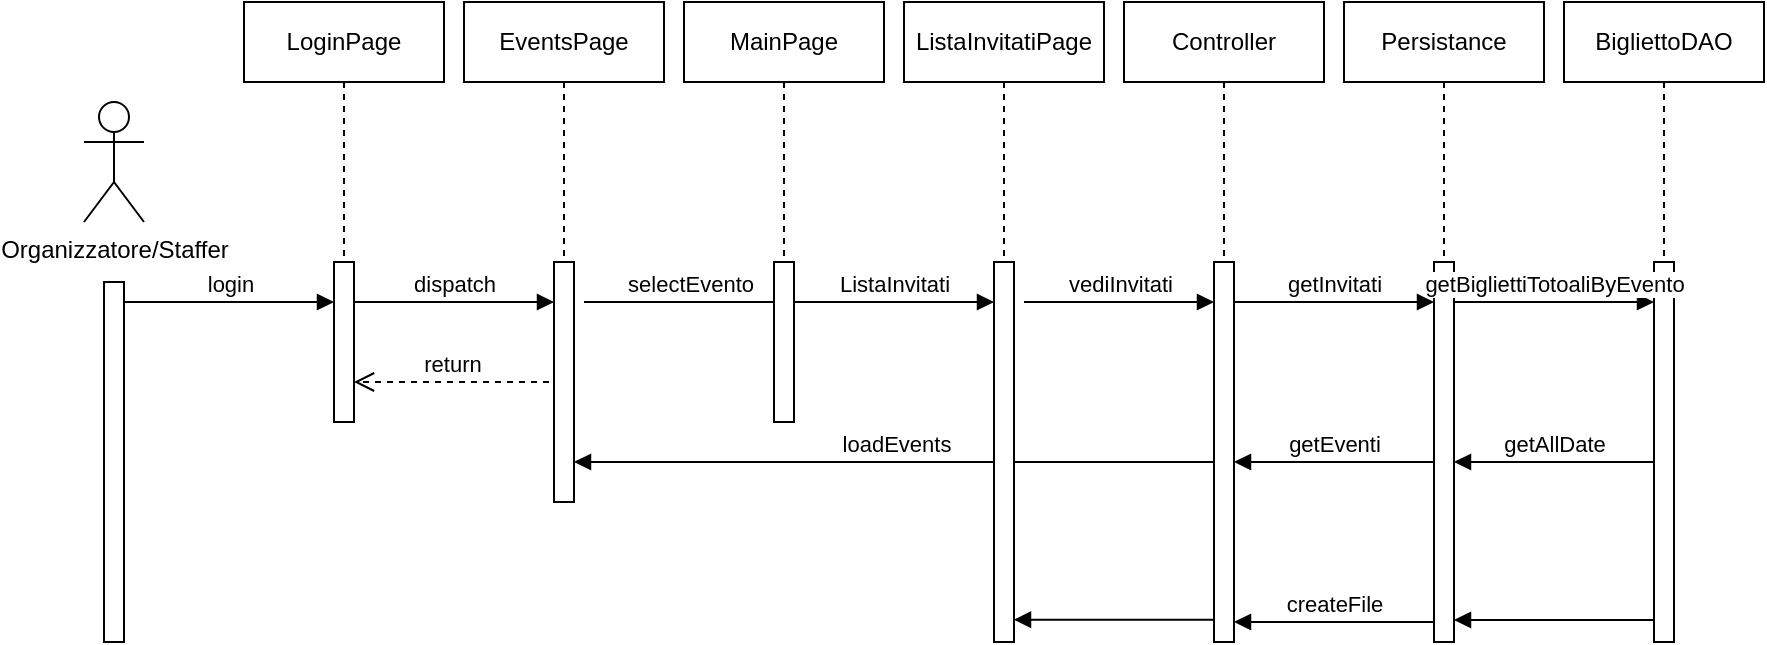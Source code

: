 <mxfile version="26.0.16">
  <diagram name="Page-1" id="dv8QGdE3J-8BADLiGwRu">
    <mxGraphModel dx="1674" dy="836" grid="1" gridSize="10" guides="1" tooltips="1" connect="1" arrows="1" fold="1" page="1" pageScale="1" pageWidth="1169" pageHeight="827" math="0" shadow="0">
      <root>
        <mxCell id="0" />
        <mxCell id="1" parent="0" />
        <mxCell id="JTSMJ9_ZXqZeZY2RIDfX-1" value="Organizzatore/Staffer" style="shape=umlActor;verticalLabelPosition=bottom;verticalAlign=top;html=1;" parent="1" vertex="1">
          <mxGeometry x="80" y="90" width="30" height="60" as="geometry" />
        </mxCell>
        <mxCell id="JTSMJ9_ZXqZeZY2RIDfX-2" value="" style="html=1;points=[[0,0,0,0,5],[0,1,0,0,-5],[1,0,0,0,5],[1,1,0,0,-5]];perimeter=orthogonalPerimeter;outlineConnect=0;targetShapes=umlLifeline;portConstraint=eastwest;newEdgeStyle={&quot;curved&quot;:0,&quot;rounded&quot;:0};" parent="1" vertex="1">
          <mxGeometry x="90" y="180" width="10" height="180" as="geometry" />
        </mxCell>
        <mxCell id="JTSMJ9_ZXqZeZY2RIDfX-3" value="login" style="html=1;verticalAlign=bottom;endArrow=block;edgeStyle=elbowEdgeStyle;elbow=vertical;curved=0;rounded=0;" parent="1" edge="1">
          <mxGeometry x="-0.003" relative="1" as="geometry">
            <mxPoint x="100" y="190" as="sourcePoint" />
            <Array as="points">
              <mxPoint x="185" y="190" />
            </Array>
            <mxPoint x="205" y="190" as="targetPoint" />
            <mxPoint as="offset" />
          </mxGeometry>
        </mxCell>
        <mxCell id="JTSMJ9_ZXqZeZY2RIDfX-4" value="" style="group" parent="1" vertex="1" connectable="0">
          <mxGeometry x="160" y="40" width="100" height="210" as="geometry" />
        </mxCell>
        <mxCell id="JTSMJ9_ZXqZeZY2RIDfX-5" value="LoginPage" style="shape=umlLifeline;perimeter=lifelinePerimeter;whiteSpace=wrap;html=1;container=0;dropTarget=0;collapsible=0;recursiveResize=0;outlineConnect=0;portConstraint=eastwest;newEdgeStyle={&quot;edgeStyle&quot;:&quot;elbowEdgeStyle&quot;,&quot;elbow&quot;:&quot;vertical&quot;,&quot;curved&quot;:0,&quot;rounded&quot;:0};" parent="JTSMJ9_ZXqZeZY2RIDfX-4" vertex="1">
          <mxGeometry width="100" height="210" as="geometry" />
        </mxCell>
        <mxCell id="JTSMJ9_ZXqZeZY2RIDfX-6" value="" style="html=1;points=[[0,0,0,0,5],[0,1,0,0,-5],[1,0,0,0,5],[1,1,0,0,-5]];perimeter=orthogonalPerimeter;outlineConnect=0;targetShapes=umlLifeline;portConstraint=eastwest;newEdgeStyle={&quot;curved&quot;:0,&quot;rounded&quot;:0};" parent="JTSMJ9_ZXqZeZY2RIDfX-4" vertex="1">
          <mxGeometry x="45" y="130" width="10" height="80" as="geometry" />
        </mxCell>
        <mxCell id="JTSMJ9_ZXqZeZY2RIDfX-7" value="return" style="html=1;verticalAlign=bottom;endArrow=open;dashed=1;endSize=8;curved=0;rounded=0;entryX=1.5;entryY=0.625;entryDx=0;entryDy=0;entryPerimeter=0;" parent="JTSMJ9_ZXqZeZY2RIDfX-4" edge="1">
          <mxGeometry relative="1" as="geometry">
            <mxPoint x="152.5" y="190" as="sourcePoint" />
            <mxPoint x="55" y="190" as="targetPoint" />
          </mxGeometry>
        </mxCell>
        <mxCell id="JTSMJ9_ZXqZeZY2RIDfX-8" value="dispatch" style="html=1;verticalAlign=bottom;endArrow=block;edgeStyle=elbowEdgeStyle;elbow=vertical;curved=0;rounded=0;" parent="1" source="JTSMJ9_ZXqZeZY2RIDfX-6" target="JTSMJ9_ZXqZeZY2RIDfX-11" edge="1">
          <mxGeometry relative="1" as="geometry">
            <mxPoint x="220" y="190" as="sourcePoint" />
            <Array as="points">
              <mxPoint x="270" y="190" />
            </Array>
            <mxPoint x="310" y="190" as="targetPoint" />
          </mxGeometry>
        </mxCell>
        <mxCell id="JTSMJ9_ZXqZeZY2RIDfX-9" value="" style="group" parent="1" vertex="1" connectable="0">
          <mxGeometry x="270" y="40" width="100" height="270" as="geometry" />
        </mxCell>
        <mxCell id="JTSMJ9_ZXqZeZY2RIDfX-10" value="EventsPage" style="shape=umlLifeline;perimeter=lifelinePerimeter;whiteSpace=wrap;html=1;container=0;dropTarget=0;collapsible=0;recursiveResize=0;outlineConnect=0;portConstraint=eastwest;newEdgeStyle={&quot;edgeStyle&quot;:&quot;elbowEdgeStyle&quot;,&quot;elbow&quot;:&quot;vertical&quot;,&quot;curved&quot;:0,&quot;rounded&quot;:0};" parent="JTSMJ9_ZXqZeZY2RIDfX-9" vertex="1">
          <mxGeometry width="100" height="210" as="geometry" />
        </mxCell>
        <mxCell id="JTSMJ9_ZXqZeZY2RIDfX-11" value="" style="html=1;points=[[0,0,0,0,5],[0,1,0,0,-5],[1,0,0,0,5],[1,1,0,0,-5]];perimeter=orthogonalPerimeter;outlineConnect=0;targetShapes=umlLifeline;portConstraint=eastwest;newEdgeStyle={&quot;curved&quot;:0,&quot;rounded&quot;:0};" parent="JTSMJ9_ZXqZeZY2RIDfX-9" vertex="1">
          <mxGeometry x="45" y="130" width="10" height="120" as="geometry" />
        </mxCell>
        <mxCell id="JTSMJ9_ZXqZeZY2RIDfX-12" value="selectEvento" style="html=1;verticalAlign=bottom;endArrow=block;edgeStyle=elbowEdgeStyle;elbow=vertical;curved=0;rounded=0;" parent="1" edge="1">
          <mxGeometry x="-0.003" relative="1" as="geometry">
            <mxPoint x="330" y="190" as="sourcePoint" />
            <Array as="points">
              <mxPoint x="415" y="190" />
            </Array>
            <mxPoint x="435" y="190" as="targetPoint" />
            <mxPoint as="offset" />
          </mxGeometry>
        </mxCell>
        <mxCell id="JTSMJ9_ZXqZeZY2RIDfX-13" value="" style="group" parent="1" vertex="1" connectable="0">
          <mxGeometry x="380" y="40" width="100" height="210" as="geometry" />
        </mxCell>
        <mxCell id="JTSMJ9_ZXqZeZY2RIDfX-14" value="MainPage" style="shape=umlLifeline;perimeter=lifelinePerimeter;whiteSpace=wrap;html=1;container=0;dropTarget=0;collapsible=0;recursiveResize=0;outlineConnect=0;portConstraint=eastwest;newEdgeStyle={&quot;edgeStyle&quot;:&quot;elbowEdgeStyle&quot;,&quot;elbow&quot;:&quot;vertical&quot;,&quot;curved&quot;:0,&quot;rounded&quot;:0};" parent="JTSMJ9_ZXqZeZY2RIDfX-13" vertex="1">
          <mxGeometry width="100" height="210" as="geometry" />
        </mxCell>
        <mxCell id="JTSMJ9_ZXqZeZY2RIDfX-15" value="" style="html=1;points=[[0,0,0,0,5],[0,1,0,0,-5],[1,0,0,0,5],[1,1,0,0,-5]];perimeter=orthogonalPerimeter;outlineConnect=0;targetShapes=umlLifeline;portConstraint=eastwest;newEdgeStyle={&quot;curved&quot;:0,&quot;rounded&quot;:0};" parent="JTSMJ9_ZXqZeZY2RIDfX-13" vertex="1">
          <mxGeometry x="45" y="130" width="10" height="80" as="geometry" />
        </mxCell>
        <mxCell id="JTSMJ9_ZXqZeZY2RIDfX-16" value="ListaInvitati" style="html=1;verticalAlign=bottom;endArrow=block;edgeStyle=elbowEdgeStyle;elbow=horizontal;curved=0;rounded=0;" parent="1" source="JTSMJ9_ZXqZeZY2RIDfX-15" target="JTSMJ9_ZXqZeZY2RIDfX-34" edge="1">
          <mxGeometry relative="1" as="geometry">
            <mxPoint x="440" y="190" as="sourcePoint" />
            <Array as="points">
              <mxPoint x="490" y="190" />
            </Array>
            <mxPoint x="530" y="200" as="targetPoint" />
            <mxPoint as="offset" />
          </mxGeometry>
        </mxCell>
        <mxCell id="JTSMJ9_ZXqZeZY2RIDfX-17" value="" style="group" parent="1" vertex="1" connectable="0">
          <mxGeometry x="600" y="40" width="100" height="320" as="geometry" />
        </mxCell>
        <mxCell id="JTSMJ9_ZXqZeZY2RIDfX-18" value="Controller" style="shape=umlLifeline;perimeter=lifelinePerimeter;whiteSpace=wrap;html=1;container=0;dropTarget=0;collapsible=0;recursiveResize=0;outlineConnect=0;portConstraint=eastwest;newEdgeStyle={&quot;edgeStyle&quot;:&quot;elbowEdgeStyle&quot;,&quot;elbow&quot;:&quot;vertical&quot;,&quot;curved&quot;:0,&quot;rounded&quot;:0};" parent="JTSMJ9_ZXqZeZY2RIDfX-17" vertex="1">
          <mxGeometry width="100" height="210" as="geometry" />
        </mxCell>
        <mxCell id="JTSMJ9_ZXqZeZY2RIDfX-19" value="" style="html=1;points=[[0,0,0,0,5],[0,1,0,0,-5],[1,0,0,0,5],[1,1,0,0,-5]];perimeter=orthogonalPerimeter;outlineConnect=0;targetShapes=umlLifeline;portConstraint=eastwest;newEdgeStyle={&quot;curved&quot;:0,&quot;rounded&quot;:0};" parent="JTSMJ9_ZXqZeZY2RIDfX-17" vertex="1">
          <mxGeometry x="45" y="130" width="10" height="190" as="geometry" />
        </mxCell>
        <mxCell id="JTSMJ9_ZXqZeZY2RIDfX-20" value="createFile" style="html=1;verticalAlign=bottom;endArrow=block;edgeStyle=elbowEdgeStyle;elbow=vertical;curved=0;rounded=0;" parent="JTSMJ9_ZXqZeZY2RIDfX-17" source="JTSMJ9_ZXqZeZY2RIDfX-23" edge="1">
          <mxGeometry x="-0.003" relative="1" as="geometry">
            <mxPoint x="195" y="310" as="sourcePoint" />
            <Array as="points">
              <mxPoint x="120" y="310" />
            </Array>
            <mxPoint x="55" y="310" as="targetPoint" />
            <mxPoint as="offset" />
          </mxGeometry>
        </mxCell>
        <mxCell id="JTSMJ9_ZXqZeZY2RIDfX-21" value="" style="group" parent="1" vertex="1" connectable="0">
          <mxGeometry x="710" y="40" width="100" height="320" as="geometry" />
        </mxCell>
        <mxCell id="JTSMJ9_ZXqZeZY2RIDfX-22" value="Persistance" style="shape=umlLifeline;perimeter=lifelinePerimeter;whiteSpace=wrap;html=1;container=0;dropTarget=0;collapsible=0;recursiveResize=0;outlineConnect=0;portConstraint=eastwest;newEdgeStyle={&quot;edgeStyle&quot;:&quot;elbowEdgeStyle&quot;,&quot;elbow&quot;:&quot;vertical&quot;,&quot;curved&quot;:0,&quot;rounded&quot;:0};" parent="JTSMJ9_ZXqZeZY2RIDfX-21" vertex="1">
          <mxGeometry width="100" height="210" as="geometry" />
        </mxCell>
        <mxCell id="JTSMJ9_ZXqZeZY2RIDfX-23" value="" style="html=1;points=[[0,0,0,0,5],[0,1,0,0,-5],[1,0,0,0,5],[1,1,0,0,-5]];perimeter=orthogonalPerimeter;outlineConnect=0;targetShapes=umlLifeline;portConstraint=eastwest;newEdgeStyle={&quot;curved&quot;:0,&quot;rounded&quot;:0};" parent="JTSMJ9_ZXqZeZY2RIDfX-21" vertex="1">
          <mxGeometry x="45" y="130" width="10" height="190" as="geometry" />
        </mxCell>
        <mxCell id="JTSMJ9_ZXqZeZY2RIDfX-24" value="getInvitati" style="html=1;verticalAlign=bottom;endArrow=block;edgeStyle=elbowEdgeStyle;elbow=vertical;curved=0;rounded=0;" parent="JTSMJ9_ZXqZeZY2RIDfX-21" edge="1">
          <mxGeometry relative="1" as="geometry">
            <mxPoint x="-55" y="150" as="sourcePoint" />
            <Array as="points">
              <mxPoint y="150" />
            </Array>
            <mxPoint x="45" y="150" as="targetPoint" />
          </mxGeometry>
        </mxCell>
        <mxCell id="JTSMJ9_ZXqZeZY2RIDfX-25" value="" style="group" parent="1" vertex="1" connectable="0">
          <mxGeometry x="820" y="40" width="100" height="320" as="geometry" />
        </mxCell>
        <mxCell id="JTSMJ9_ZXqZeZY2RIDfX-26" value="BigliettoDAO" style="shape=umlLifeline;perimeter=lifelinePerimeter;whiteSpace=wrap;html=1;container=0;dropTarget=0;collapsible=0;recursiveResize=0;outlineConnect=0;portConstraint=eastwest;newEdgeStyle={&quot;edgeStyle&quot;:&quot;elbowEdgeStyle&quot;,&quot;elbow&quot;:&quot;vertical&quot;,&quot;curved&quot;:0,&quot;rounded&quot;:0};" parent="JTSMJ9_ZXqZeZY2RIDfX-25" vertex="1">
          <mxGeometry width="100" height="210" as="geometry" />
        </mxCell>
        <mxCell id="JTSMJ9_ZXqZeZY2RIDfX-27" value="" style="html=1;points=[[0,0,0,0,5],[0,1,0,0,-5],[1,0,0,0,5],[1,1,0,0,-5]];perimeter=orthogonalPerimeter;outlineConnect=0;targetShapes=umlLifeline;portConstraint=eastwest;newEdgeStyle={&quot;curved&quot;:0,&quot;rounded&quot;:0};" parent="JTSMJ9_ZXqZeZY2RIDfX-25" vertex="1">
          <mxGeometry x="45" y="130" width="10" height="190" as="geometry" />
        </mxCell>
        <mxCell id="JTSMJ9_ZXqZeZY2RIDfX-28" value="getBigliettiTotoaliByEvento" style="html=1;verticalAlign=bottom;endArrow=block;edgeStyle=elbowEdgeStyle;elbow=vertical;curved=0;rounded=0;" parent="JTSMJ9_ZXqZeZY2RIDfX-25" source="JTSMJ9_ZXqZeZY2RIDfX-23" edge="1">
          <mxGeometry relative="1" as="geometry">
            <mxPoint x="-55" y="150" as="sourcePoint" />
            <Array as="points">
              <mxPoint y="150" />
            </Array>
            <mxPoint x="45" y="150" as="targetPoint" />
          </mxGeometry>
        </mxCell>
        <mxCell id="JTSMJ9_ZXqZeZY2RIDfX-29" value="loadEvents" style="html=1;verticalAlign=bottom;endArrow=block;edgeStyle=elbowEdgeStyle;elbow=vertical;curved=0;rounded=0;" parent="1" source="JTSMJ9_ZXqZeZY2RIDfX-19" target="JTSMJ9_ZXqZeZY2RIDfX-11" edge="1">
          <mxGeometry x="-0.003" relative="1" as="geometry">
            <mxPoint x="540" y="290" as="sourcePoint" />
            <Array as="points">
              <mxPoint x="430" y="270" />
            </Array>
            <mxPoint x="490" y="290" as="targetPoint" />
            <mxPoint as="offset" />
          </mxGeometry>
        </mxCell>
        <mxCell id="JTSMJ9_ZXqZeZY2RIDfX-30" value="getEventi" style="html=1;verticalAlign=bottom;endArrow=block;edgeStyle=elbowEdgeStyle;elbow=vertical;curved=0;rounded=0;" parent="1" source="JTSMJ9_ZXqZeZY2RIDfX-23" target="JTSMJ9_ZXqZeZY2RIDfX-19" edge="1">
          <mxGeometry relative="1" as="geometry">
            <mxPoint x="665" y="200" as="sourcePoint" />
            <Array as="points">
              <mxPoint x="710" y="270" />
            </Array>
            <mxPoint x="765" y="200" as="targetPoint" />
          </mxGeometry>
        </mxCell>
        <mxCell id="JTSMJ9_ZXqZeZY2RIDfX-31" value="getAllDate" style="html=1;verticalAlign=bottom;endArrow=block;edgeStyle=elbowEdgeStyle;elbow=horizontal;curved=0;rounded=0;" parent="1" source="JTSMJ9_ZXqZeZY2RIDfX-27" target="JTSMJ9_ZXqZeZY2RIDfX-23" edge="1">
          <mxGeometry x="-0.003" relative="1" as="geometry">
            <mxPoint x="545" y="280" as="sourcePoint" />
            <Array as="points">
              <mxPoint x="820" y="270" />
            </Array>
            <mxPoint x="325" y="280" as="targetPoint" />
            <mxPoint as="offset" />
          </mxGeometry>
        </mxCell>
        <mxCell id="JTSMJ9_ZXqZeZY2RIDfX-32" value="" style="group" parent="1" vertex="1" connectable="0">
          <mxGeometry x="490" y="40" width="100" height="320" as="geometry" />
        </mxCell>
        <mxCell id="JTSMJ9_ZXqZeZY2RIDfX-33" value="ListaInvitatiPage" style="shape=umlLifeline;perimeter=lifelinePerimeter;whiteSpace=wrap;html=1;container=0;dropTarget=0;collapsible=0;recursiveResize=0;outlineConnect=0;portConstraint=eastwest;newEdgeStyle={&quot;edgeStyle&quot;:&quot;elbowEdgeStyle&quot;,&quot;elbow&quot;:&quot;vertical&quot;,&quot;curved&quot;:0,&quot;rounded&quot;:0};" parent="JTSMJ9_ZXqZeZY2RIDfX-32" vertex="1">
          <mxGeometry width="100" height="210" as="geometry" />
        </mxCell>
        <mxCell id="JTSMJ9_ZXqZeZY2RIDfX-34" value="" style="html=1;points=[[0,0,0,0,5],[0,1,0,0,-5],[1,0,0,0,5],[1,1,0,0,-5]];perimeter=orthogonalPerimeter;outlineConnect=0;targetShapes=umlLifeline;portConstraint=eastwest;newEdgeStyle={&quot;curved&quot;:0,&quot;rounded&quot;:0};" parent="JTSMJ9_ZXqZeZY2RIDfX-32" vertex="1">
          <mxGeometry x="45" y="130" width="10" height="190" as="geometry" />
        </mxCell>
        <mxCell id="JTSMJ9_ZXqZeZY2RIDfX-35" value="vediInvitati" style="html=1;verticalAlign=bottom;endArrow=block;edgeStyle=elbowEdgeStyle;elbow=vertical;curved=0;rounded=0;" parent="JTSMJ9_ZXqZeZY2RIDfX-32" target="JTSMJ9_ZXqZeZY2RIDfX-19" edge="1">
          <mxGeometry relative="1" as="geometry">
            <mxPoint x="60" y="150" as="sourcePoint" />
            <Array as="points">
              <mxPoint x="115" y="150" />
            </Array>
            <mxPoint x="160" y="150" as="targetPoint" />
            <mxPoint as="offset" />
          </mxGeometry>
        </mxCell>
        <mxCell id="JTSMJ9_ZXqZeZY2RIDfX-36" value="" style="html=1;verticalAlign=bottom;endArrow=block;edgeStyle=elbowEdgeStyle;elbow=horizontal;curved=0;rounded=0;" parent="JTSMJ9_ZXqZeZY2RIDfX-32" source="JTSMJ9_ZXqZeZY2RIDfX-19" edge="1">
          <mxGeometry x="-0.003" relative="1" as="geometry">
            <mxPoint x="195" y="308.82" as="sourcePoint" />
            <Array as="points">
              <mxPoint x="120" y="308.82" />
            </Array>
            <mxPoint x="55" y="308.82" as="targetPoint" />
            <mxPoint as="offset" />
          </mxGeometry>
        </mxCell>
        <mxCell id="JTSMJ9_ZXqZeZY2RIDfX-37" value="" style="html=1;verticalAlign=bottom;endArrow=block;edgeStyle=elbowEdgeStyle;elbow=horizontal;curved=0;rounded=0;" parent="1" source="JTSMJ9_ZXqZeZY2RIDfX-27" target="JTSMJ9_ZXqZeZY2RIDfX-23" edge="1">
          <mxGeometry x="-0.008" relative="1" as="geometry">
            <mxPoint x="685" y="348.82" as="sourcePoint" />
            <Array as="points">
              <mxPoint x="830" y="349" />
            </Array>
            <mxPoint x="790" y="360" as="targetPoint" />
            <mxPoint as="offset" />
          </mxGeometry>
        </mxCell>
      </root>
    </mxGraphModel>
  </diagram>
</mxfile>
